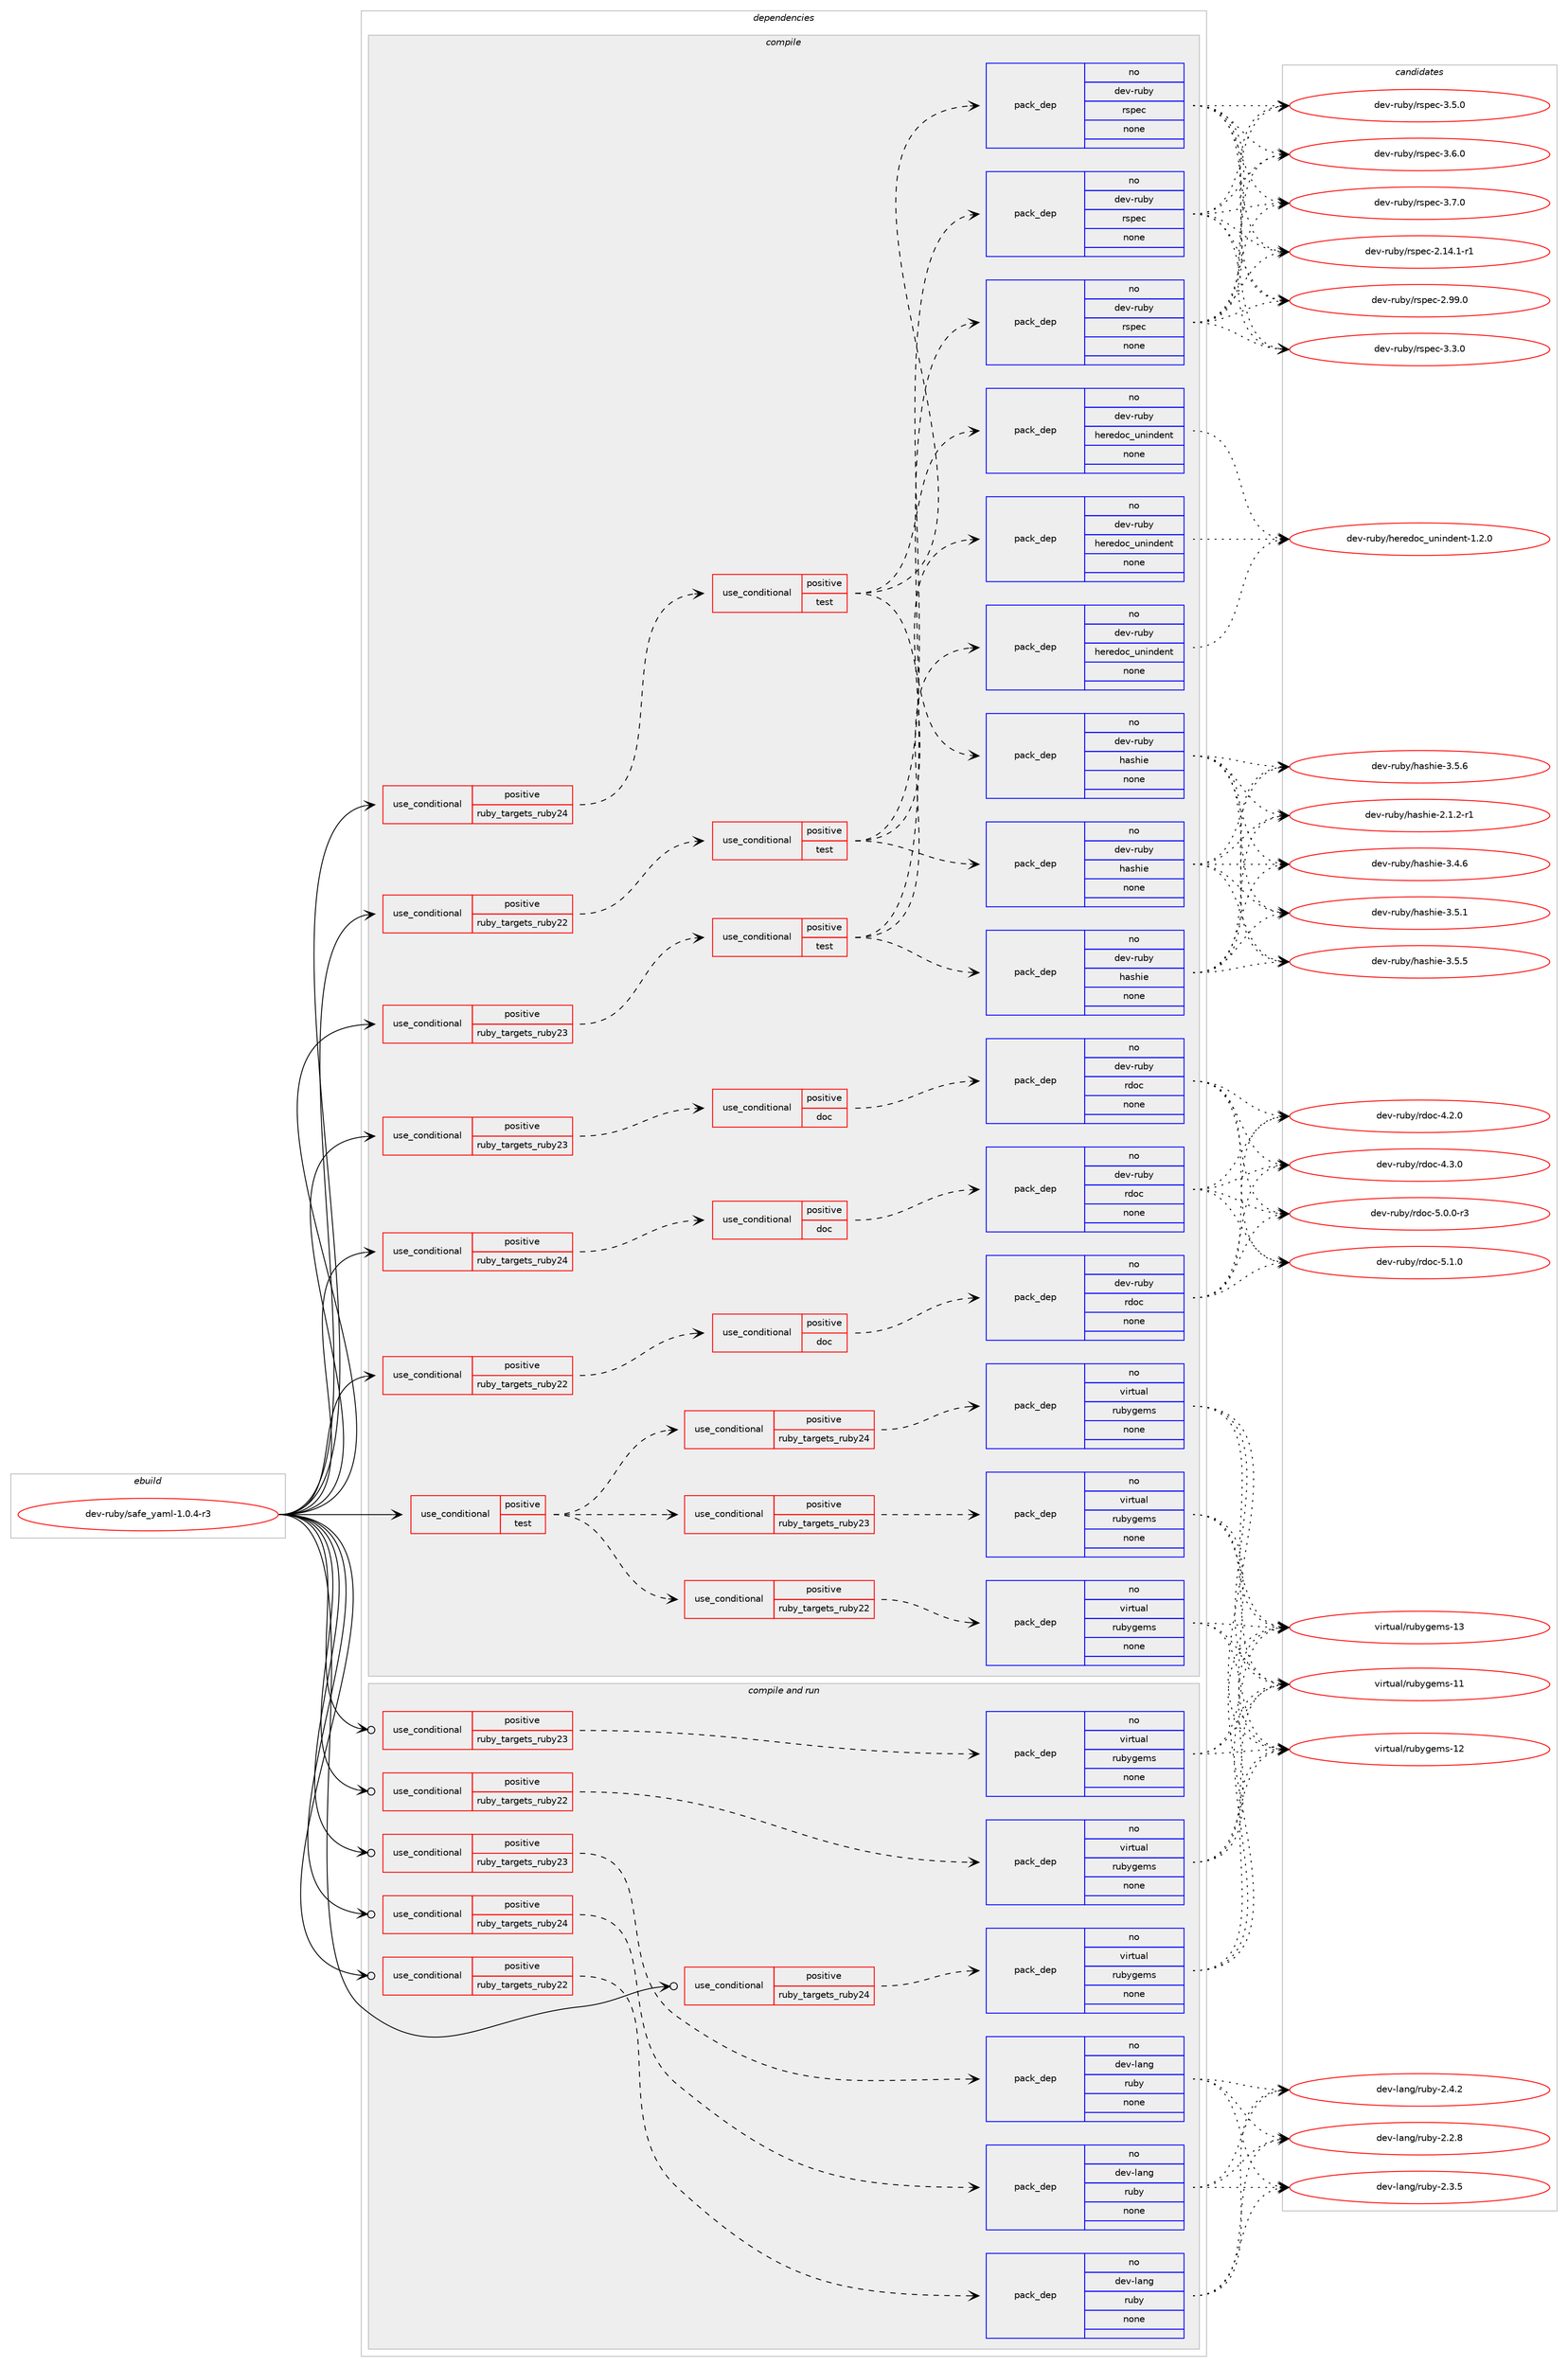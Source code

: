 digraph prolog {

# *************
# Graph options
# *************

newrank=true;
concentrate=true;
compound=true;
graph [rankdir=LR,fontname=Helvetica,fontsize=10,ranksep=1.5];#, ranksep=2.5, nodesep=0.2];
edge  [arrowhead=vee];
node  [fontname=Helvetica,fontsize=10];

# **********
# The ebuild
# **********

subgraph cluster_leftcol {
color=gray;
rank=same;
label=<<i>ebuild</i>>;
id [label="dev-ruby/safe_yaml-1.0.4-r3", color=red, width=4, href="../dev-ruby/safe_yaml-1.0.4-r3.svg"];
}

# ****************
# The dependencies
# ****************

subgraph cluster_midcol {
color=gray;
label=<<i>dependencies</i>>;
subgraph cluster_compile {
fillcolor="#eeeeee";
style=filled;
label=<<i>compile</i>>;
subgraph cond72413 {
dependency269545 [label=<<TABLE BORDER="0" CELLBORDER="1" CELLSPACING="0" CELLPADDING="4"><TR><TD ROWSPAN="3" CELLPADDING="10">use_conditional</TD></TR><TR><TD>positive</TD></TR><TR><TD>ruby_targets_ruby22</TD></TR></TABLE>>, shape=none, color=red];
subgraph cond72414 {
dependency269546 [label=<<TABLE BORDER="0" CELLBORDER="1" CELLSPACING="0" CELLPADDING="4"><TR><TD ROWSPAN="3" CELLPADDING="10">use_conditional</TD></TR><TR><TD>positive</TD></TR><TR><TD>doc</TD></TR></TABLE>>, shape=none, color=red];
subgraph pack193018 {
dependency269547 [label=<<TABLE BORDER="0" CELLBORDER="1" CELLSPACING="0" CELLPADDING="4" WIDTH="220"><TR><TD ROWSPAN="6" CELLPADDING="30">pack_dep</TD></TR><TR><TD WIDTH="110">no</TD></TR><TR><TD>dev-ruby</TD></TR><TR><TD>rdoc</TD></TR><TR><TD>none</TD></TR><TR><TD></TD></TR></TABLE>>, shape=none, color=blue];
}
dependency269546:e -> dependency269547:w [weight=20,style="dashed",arrowhead="vee"];
}
dependency269545:e -> dependency269546:w [weight=20,style="dashed",arrowhead="vee"];
}
id:e -> dependency269545:w [weight=20,style="solid",arrowhead="vee"];
subgraph cond72415 {
dependency269548 [label=<<TABLE BORDER="0" CELLBORDER="1" CELLSPACING="0" CELLPADDING="4"><TR><TD ROWSPAN="3" CELLPADDING="10">use_conditional</TD></TR><TR><TD>positive</TD></TR><TR><TD>ruby_targets_ruby22</TD></TR></TABLE>>, shape=none, color=red];
subgraph cond72416 {
dependency269549 [label=<<TABLE BORDER="0" CELLBORDER="1" CELLSPACING="0" CELLPADDING="4"><TR><TD ROWSPAN="3" CELLPADDING="10">use_conditional</TD></TR><TR><TD>positive</TD></TR><TR><TD>test</TD></TR></TABLE>>, shape=none, color=red];
subgraph pack193019 {
dependency269550 [label=<<TABLE BORDER="0" CELLBORDER="1" CELLSPACING="0" CELLPADDING="4" WIDTH="220"><TR><TD ROWSPAN="6" CELLPADDING="30">pack_dep</TD></TR><TR><TD WIDTH="110">no</TD></TR><TR><TD>dev-ruby</TD></TR><TR><TD>hashie</TD></TR><TR><TD>none</TD></TR><TR><TD></TD></TR></TABLE>>, shape=none, color=blue];
}
dependency269549:e -> dependency269550:w [weight=20,style="dashed",arrowhead="vee"];
subgraph pack193020 {
dependency269551 [label=<<TABLE BORDER="0" CELLBORDER="1" CELLSPACING="0" CELLPADDING="4" WIDTH="220"><TR><TD ROWSPAN="6" CELLPADDING="30">pack_dep</TD></TR><TR><TD WIDTH="110">no</TD></TR><TR><TD>dev-ruby</TD></TR><TR><TD>heredoc_unindent</TD></TR><TR><TD>none</TD></TR><TR><TD></TD></TR></TABLE>>, shape=none, color=blue];
}
dependency269549:e -> dependency269551:w [weight=20,style="dashed",arrowhead="vee"];
subgraph pack193021 {
dependency269552 [label=<<TABLE BORDER="0" CELLBORDER="1" CELLSPACING="0" CELLPADDING="4" WIDTH="220"><TR><TD ROWSPAN="6" CELLPADDING="30">pack_dep</TD></TR><TR><TD WIDTH="110">no</TD></TR><TR><TD>dev-ruby</TD></TR><TR><TD>rspec</TD></TR><TR><TD>none</TD></TR><TR><TD></TD></TR></TABLE>>, shape=none, color=blue];
}
dependency269549:e -> dependency269552:w [weight=20,style="dashed",arrowhead="vee"];
}
dependency269548:e -> dependency269549:w [weight=20,style="dashed",arrowhead="vee"];
}
id:e -> dependency269548:w [weight=20,style="solid",arrowhead="vee"];
subgraph cond72417 {
dependency269553 [label=<<TABLE BORDER="0" CELLBORDER="1" CELLSPACING="0" CELLPADDING="4"><TR><TD ROWSPAN="3" CELLPADDING="10">use_conditional</TD></TR><TR><TD>positive</TD></TR><TR><TD>ruby_targets_ruby23</TD></TR></TABLE>>, shape=none, color=red];
subgraph cond72418 {
dependency269554 [label=<<TABLE BORDER="0" CELLBORDER="1" CELLSPACING="0" CELLPADDING="4"><TR><TD ROWSPAN="3" CELLPADDING="10">use_conditional</TD></TR><TR><TD>positive</TD></TR><TR><TD>doc</TD></TR></TABLE>>, shape=none, color=red];
subgraph pack193022 {
dependency269555 [label=<<TABLE BORDER="0" CELLBORDER="1" CELLSPACING="0" CELLPADDING="4" WIDTH="220"><TR><TD ROWSPAN="6" CELLPADDING="30">pack_dep</TD></TR><TR><TD WIDTH="110">no</TD></TR><TR><TD>dev-ruby</TD></TR><TR><TD>rdoc</TD></TR><TR><TD>none</TD></TR><TR><TD></TD></TR></TABLE>>, shape=none, color=blue];
}
dependency269554:e -> dependency269555:w [weight=20,style="dashed",arrowhead="vee"];
}
dependency269553:e -> dependency269554:w [weight=20,style="dashed",arrowhead="vee"];
}
id:e -> dependency269553:w [weight=20,style="solid",arrowhead="vee"];
subgraph cond72419 {
dependency269556 [label=<<TABLE BORDER="0" CELLBORDER="1" CELLSPACING="0" CELLPADDING="4"><TR><TD ROWSPAN="3" CELLPADDING="10">use_conditional</TD></TR><TR><TD>positive</TD></TR><TR><TD>ruby_targets_ruby23</TD></TR></TABLE>>, shape=none, color=red];
subgraph cond72420 {
dependency269557 [label=<<TABLE BORDER="0" CELLBORDER="1" CELLSPACING="0" CELLPADDING="4"><TR><TD ROWSPAN="3" CELLPADDING="10">use_conditional</TD></TR><TR><TD>positive</TD></TR><TR><TD>test</TD></TR></TABLE>>, shape=none, color=red];
subgraph pack193023 {
dependency269558 [label=<<TABLE BORDER="0" CELLBORDER="1" CELLSPACING="0" CELLPADDING="4" WIDTH="220"><TR><TD ROWSPAN="6" CELLPADDING="30">pack_dep</TD></TR><TR><TD WIDTH="110">no</TD></TR><TR><TD>dev-ruby</TD></TR><TR><TD>hashie</TD></TR><TR><TD>none</TD></TR><TR><TD></TD></TR></TABLE>>, shape=none, color=blue];
}
dependency269557:e -> dependency269558:w [weight=20,style="dashed",arrowhead="vee"];
subgraph pack193024 {
dependency269559 [label=<<TABLE BORDER="0" CELLBORDER="1" CELLSPACING="0" CELLPADDING="4" WIDTH="220"><TR><TD ROWSPAN="6" CELLPADDING="30">pack_dep</TD></TR><TR><TD WIDTH="110">no</TD></TR><TR><TD>dev-ruby</TD></TR><TR><TD>heredoc_unindent</TD></TR><TR><TD>none</TD></TR><TR><TD></TD></TR></TABLE>>, shape=none, color=blue];
}
dependency269557:e -> dependency269559:w [weight=20,style="dashed",arrowhead="vee"];
subgraph pack193025 {
dependency269560 [label=<<TABLE BORDER="0" CELLBORDER="1" CELLSPACING="0" CELLPADDING="4" WIDTH="220"><TR><TD ROWSPAN="6" CELLPADDING="30">pack_dep</TD></TR><TR><TD WIDTH="110">no</TD></TR><TR><TD>dev-ruby</TD></TR><TR><TD>rspec</TD></TR><TR><TD>none</TD></TR><TR><TD></TD></TR></TABLE>>, shape=none, color=blue];
}
dependency269557:e -> dependency269560:w [weight=20,style="dashed",arrowhead="vee"];
}
dependency269556:e -> dependency269557:w [weight=20,style="dashed",arrowhead="vee"];
}
id:e -> dependency269556:w [weight=20,style="solid",arrowhead="vee"];
subgraph cond72421 {
dependency269561 [label=<<TABLE BORDER="0" CELLBORDER="1" CELLSPACING="0" CELLPADDING="4"><TR><TD ROWSPAN="3" CELLPADDING="10">use_conditional</TD></TR><TR><TD>positive</TD></TR><TR><TD>ruby_targets_ruby24</TD></TR></TABLE>>, shape=none, color=red];
subgraph cond72422 {
dependency269562 [label=<<TABLE BORDER="0" CELLBORDER="1" CELLSPACING="0" CELLPADDING="4"><TR><TD ROWSPAN="3" CELLPADDING="10">use_conditional</TD></TR><TR><TD>positive</TD></TR><TR><TD>doc</TD></TR></TABLE>>, shape=none, color=red];
subgraph pack193026 {
dependency269563 [label=<<TABLE BORDER="0" CELLBORDER="1" CELLSPACING="0" CELLPADDING="4" WIDTH="220"><TR><TD ROWSPAN="6" CELLPADDING="30">pack_dep</TD></TR><TR><TD WIDTH="110">no</TD></TR><TR><TD>dev-ruby</TD></TR><TR><TD>rdoc</TD></TR><TR><TD>none</TD></TR><TR><TD></TD></TR></TABLE>>, shape=none, color=blue];
}
dependency269562:e -> dependency269563:w [weight=20,style="dashed",arrowhead="vee"];
}
dependency269561:e -> dependency269562:w [weight=20,style="dashed",arrowhead="vee"];
}
id:e -> dependency269561:w [weight=20,style="solid",arrowhead="vee"];
subgraph cond72423 {
dependency269564 [label=<<TABLE BORDER="0" CELLBORDER="1" CELLSPACING="0" CELLPADDING="4"><TR><TD ROWSPAN="3" CELLPADDING="10">use_conditional</TD></TR><TR><TD>positive</TD></TR><TR><TD>ruby_targets_ruby24</TD></TR></TABLE>>, shape=none, color=red];
subgraph cond72424 {
dependency269565 [label=<<TABLE BORDER="0" CELLBORDER="1" CELLSPACING="0" CELLPADDING="4"><TR><TD ROWSPAN="3" CELLPADDING="10">use_conditional</TD></TR><TR><TD>positive</TD></TR><TR><TD>test</TD></TR></TABLE>>, shape=none, color=red];
subgraph pack193027 {
dependency269566 [label=<<TABLE BORDER="0" CELLBORDER="1" CELLSPACING="0" CELLPADDING="4" WIDTH="220"><TR><TD ROWSPAN="6" CELLPADDING="30">pack_dep</TD></TR><TR><TD WIDTH="110">no</TD></TR><TR><TD>dev-ruby</TD></TR><TR><TD>hashie</TD></TR><TR><TD>none</TD></TR><TR><TD></TD></TR></TABLE>>, shape=none, color=blue];
}
dependency269565:e -> dependency269566:w [weight=20,style="dashed",arrowhead="vee"];
subgraph pack193028 {
dependency269567 [label=<<TABLE BORDER="0" CELLBORDER="1" CELLSPACING="0" CELLPADDING="4" WIDTH="220"><TR><TD ROWSPAN="6" CELLPADDING="30">pack_dep</TD></TR><TR><TD WIDTH="110">no</TD></TR><TR><TD>dev-ruby</TD></TR><TR><TD>heredoc_unindent</TD></TR><TR><TD>none</TD></TR><TR><TD></TD></TR></TABLE>>, shape=none, color=blue];
}
dependency269565:e -> dependency269567:w [weight=20,style="dashed",arrowhead="vee"];
subgraph pack193029 {
dependency269568 [label=<<TABLE BORDER="0" CELLBORDER="1" CELLSPACING="0" CELLPADDING="4" WIDTH="220"><TR><TD ROWSPAN="6" CELLPADDING="30">pack_dep</TD></TR><TR><TD WIDTH="110">no</TD></TR><TR><TD>dev-ruby</TD></TR><TR><TD>rspec</TD></TR><TR><TD>none</TD></TR><TR><TD></TD></TR></TABLE>>, shape=none, color=blue];
}
dependency269565:e -> dependency269568:w [weight=20,style="dashed",arrowhead="vee"];
}
dependency269564:e -> dependency269565:w [weight=20,style="dashed",arrowhead="vee"];
}
id:e -> dependency269564:w [weight=20,style="solid",arrowhead="vee"];
subgraph cond72425 {
dependency269569 [label=<<TABLE BORDER="0" CELLBORDER="1" CELLSPACING="0" CELLPADDING="4"><TR><TD ROWSPAN="3" CELLPADDING="10">use_conditional</TD></TR><TR><TD>positive</TD></TR><TR><TD>test</TD></TR></TABLE>>, shape=none, color=red];
subgraph cond72426 {
dependency269570 [label=<<TABLE BORDER="0" CELLBORDER="1" CELLSPACING="0" CELLPADDING="4"><TR><TD ROWSPAN="3" CELLPADDING="10">use_conditional</TD></TR><TR><TD>positive</TD></TR><TR><TD>ruby_targets_ruby22</TD></TR></TABLE>>, shape=none, color=red];
subgraph pack193030 {
dependency269571 [label=<<TABLE BORDER="0" CELLBORDER="1" CELLSPACING="0" CELLPADDING="4" WIDTH="220"><TR><TD ROWSPAN="6" CELLPADDING="30">pack_dep</TD></TR><TR><TD WIDTH="110">no</TD></TR><TR><TD>virtual</TD></TR><TR><TD>rubygems</TD></TR><TR><TD>none</TD></TR><TR><TD></TD></TR></TABLE>>, shape=none, color=blue];
}
dependency269570:e -> dependency269571:w [weight=20,style="dashed",arrowhead="vee"];
}
dependency269569:e -> dependency269570:w [weight=20,style="dashed",arrowhead="vee"];
subgraph cond72427 {
dependency269572 [label=<<TABLE BORDER="0" CELLBORDER="1" CELLSPACING="0" CELLPADDING="4"><TR><TD ROWSPAN="3" CELLPADDING="10">use_conditional</TD></TR><TR><TD>positive</TD></TR><TR><TD>ruby_targets_ruby23</TD></TR></TABLE>>, shape=none, color=red];
subgraph pack193031 {
dependency269573 [label=<<TABLE BORDER="0" CELLBORDER="1" CELLSPACING="0" CELLPADDING="4" WIDTH="220"><TR><TD ROWSPAN="6" CELLPADDING="30">pack_dep</TD></TR><TR><TD WIDTH="110">no</TD></TR><TR><TD>virtual</TD></TR><TR><TD>rubygems</TD></TR><TR><TD>none</TD></TR><TR><TD></TD></TR></TABLE>>, shape=none, color=blue];
}
dependency269572:e -> dependency269573:w [weight=20,style="dashed",arrowhead="vee"];
}
dependency269569:e -> dependency269572:w [weight=20,style="dashed",arrowhead="vee"];
subgraph cond72428 {
dependency269574 [label=<<TABLE BORDER="0" CELLBORDER="1" CELLSPACING="0" CELLPADDING="4"><TR><TD ROWSPAN="3" CELLPADDING="10">use_conditional</TD></TR><TR><TD>positive</TD></TR><TR><TD>ruby_targets_ruby24</TD></TR></TABLE>>, shape=none, color=red];
subgraph pack193032 {
dependency269575 [label=<<TABLE BORDER="0" CELLBORDER="1" CELLSPACING="0" CELLPADDING="4" WIDTH="220"><TR><TD ROWSPAN="6" CELLPADDING="30">pack_dep</TD></TR><TR><TD WIDTH="110">no</TD></TR><TR><TD>virtual</TD></TR><TR><TD>rubygems</TD></TR><TR><TD>none</TD></TR><TR><TD></TD></TR></TABLE>>, shape=none, color=blue];
}
dependency269574:e -> dependency269575:w [weight=20,style="dashed",arrowhead="vee"];
}
dependency269569:e -> dependency269574:w [weight=20,style="dashed",arrowhead="vee"];
}
id:e -> dependency269569:w [weight=20,style="solid",arrowhead="vee"];
}
subgraph cluster_compileandrun {
fillcolor="#eeeeee";
style=filled;
label=<<i>compile and run</i>>;
subgraph cond72429 {
dependency269576 [label=<<TABLE BORDER="0" CELLBORDER="1" CELLSPACING="0" CELLPADDING="4"><TR><TD ROWSPAN="3" CELLPADDING="10">use_conditional</TD></TR><TR><TD>positive</TD></TR><TR><TD>ruby_targets_ruby22</TD></TR></TABLE>>, shape=none, color=red];
subgraph pack193033 {
dependency269577 [label=<<TABLE BORDER="0" CELLBORDER="1" CELLSPACING="0" CELLPADDING="4" WIDTH="220"><TR><TD ROWSPAN="6" CELLPADDING="30">pack_dep</TD></TR><TR><TD WIDTH="110">no</TD></TR><TR><TD>dev-lang</TD></TR><TR><TD>ruby</TD></TR><TR><TD>none</TD></TR><TR><TD></TD></TR></TABLE>>, shape=none, color=blue];
}
dependency269576:e -> dependency269577:w [weight=20,style="dashed",arrowhead="vee"];
}
id:e -> dependency269576:w [weight=20,style="solid",arrowhead="odotvee"];
subgraph cond72430 {
dependency269578 [label=<<TABLE BORDER="0" CELLBORDER="1" CELLSPACING="0" CELLPADDING="4"><TR><TD ROWSPAN="3" CELLPADDING="10">use_conditional</TD></TR><TR><TD>positive</TD></TR><TR><TD>ruby_targets_ruby22</TD></TR></TABLE>>, shape=none, color=red];
subgraph pack193034 {
dependency269579 [label=<<TABLE BORDER="0" CELLBORDER="1" CELLSPACING="0" CELLPADDING="4" WIDTH="220"><TR><TD ROWSPAN="6" CELLPADDING="30">pack_dep</TD></TR><TR><TD WIDTH="110">no</TD></TR><TR><TD>virtual</TD></TR><TR><TD>rubygems</TD></TR><TR><TD>none</TD></TR><TR><TD></TD></TR></TABLE>>, shape=none, color=blue];
}
dependency269578:e -> dependency269579:w [weight=20,style="dashed",arrowhead="vee"];
}
id:e -> dependency269578:w [weight=20,style="solid",arrowhead="odotvee"];
subgraph cond72431 {
dependency269580 [label=<<TABLE BORDER="0" CELLBORDER="1" CELLSPACING="0" CELLPADDING="4"><TR><TD ROWSPAN="3" CELLPADDING="10">use_conditional</TD></TR><TR><TD>positive</TD></TR><TR><TD>ruby_targets_ruby23</TD></TR></TABLE>>, shape=none, color=red];
subgraph pack193035 {
dependency269581 [label=<<TABLE BORDER="0" CELLBORDER="1" CELLSPACING="0" CELLPADDING="4" WIDTH="220"><TR><TD ROWSPAN="6" CELLPADDING="30">pack_dep</TD></TR><TR><TD WIDTH="110">no</TD></TR><TR><TD>dev-lang</TD></TR><TR><TD>ruby</TD></TR><TR><TD>none</TD></TR><TR><TD></TD></TR></TABLE>>, shape=none, color=blue];
}
dependency269580:e -> dependency269581:w [weight=20,style="dashed",arrowhead="vee"];
}
id:e -> dependency269580:w [weight=20,style="solid",arrowhead="odotvee"];
subgraph cond72432 {
dependency269582 [label=<<TABLE BORDER="0" CELLBORDER="1" CELLSPACING="0" CELLPADDING="4"><TR><TD ROWSPAN="3" CELLPADDING="10">use_conditional</TD></TR><TR><TD>positive</TD></TR><TR><TD>ruby_targets_ruby23</TD></TR></TABLE>>, shape=none, color=red];
subgraph pack193036 {
dependency269583 [label=<<TABLE BORDER="0" CELLBORDER="1" CELLSPACING="0" CELLPADDING="4" WIDTH="220"><TR><TD ROWSPAN="6" CELLPADDING="30">pack_dep</TD></TR><TR><TD WIDTH="110">no</TD></TR><TR><TD>virtual</TD></TR><TR><TD>rubygems</TD></TR><TR><TD>none</TD></TR><TR><TD></TD></TR></TABLE>>, shape=none, color=blue];
}
dependency269582:e -> dependency269583:w [weight=20,style="dashed",arrowhead="vee"];
}
id:e -> dependency269582:w [weight=20,style="solid",arrowhead="odotvee"];
subgraph cond72433 {
dependency269584 [label=<<TABLE BORDER="0" CELLBORDER="1" CELLSPACING="0" CELLPADDING="4"><TR><TD ROWSPAN="3" CELLPADDING="10">use_conditional</TD></TR><TR><TD>positive</TD></TR><TR><TD>ruby_targets_ruby24</TD></TR></TABLE>>, shape=none, color=red];
subgraph pack193037 {
dependency269585 [label=<<TABLE BORDER="0" CELLBORDER="1" CELLSPACING="0" CELLPADDING="4" WIDTH="220"><TR><TD ROWSPAN="6" CELLPADDING="30">pack_dep</TD></TR><TR><TD WIDTH="110">no</TD></TR><TR><TD>dev-lang</TD></TR><TR><TD>ruby</TD></TR><TR><TD>none</TD></TR><TR><TD></TD></TR></TABLE>>, shape=none, color=blue];
}
dependency269584:e -> dependency269585:w [weight=20,style="dashed",arrowhead="vee"];
}
id:e -> dependency269584:w [weight=20,style="solid",arrowhead="odotvee"];
subgraph cond72434 {
dependency269586 [label=<<TABLE BORDER="0" CELLBORDER="1" CELLSPACING="0" CELLPADDING="4"><TR><TD ROWSPAN="3" CELLPADDING="10">use_conditional</TD></TR><TR><TD>positive</TD></TR><TR><TD>ruby_targets_ruby24</TD></TR></TABLE>>, shape=none, color=red];
subgraph pack193038 {
dependency269587 [label=<<TABLE BORDER="0" CELLBORDER="1" CELLSPACING="0" CELLPADDING="4" WIDTH="220"><TR><TD ROWSPAN="6" CELLPADDING="30">pack_dep</TD></TR><TR><TD WIDTH="110">no</TD></TR><TR><TD>virtual</TD></TR><TR><TD>rubygems</TD></TR><TR><TD>none</TD></TR><TR><TD></TD></TR></TABLE>>, shape=none, color=blue];
}
dependency269586:e -> dependency269587:w [weight=20,style="dashed",arrowhead="vee"];
}
id:e -> dependency269586:w [weight=20,style="solid",arrowhead="odotvee"];
}
subgraph cluster_run {
fillcolor="#eeeeee";
style=filled;
label=<<i>run</i>>;
}
}

# **************
# The candidates
# **************

subgraph cluster_choices {
rank=same;
color=gray;
label=<<i>candidates</i>>;

subgraph choice193018 {
color=black;
nodesep=1;
choice10010111845114117981214711410011199455246504648 [label="dev-ruby/rdoc-4.2.0", color=red, width=4,href="../dev-ruby/rdoc-4.2.0.svg"];
choice10010111845114117981214711410011199455246514648 [label="dev-ruby/rdoc-4.3.0", color=red, width=4,href="../dev-ruby/rdoc-4.3.0.svg"];
choice100101118451141179812147114100111994553464846484511451 [label="dev-ruby/rdoc-5.0.0-r3", color=red, width=4,href="../dev-ruby/rdoc-5.0.0-r3.svg"];
choice10010111845114117981214711410011199455346494648 [label="dev-ruby/rdoc-5.1.0", color=red, width=4,href="../dev-ruby/rdoc-5.1.0.svg"];
dependency269547:e -> choice10010111845114117981214711410011199455246504648:w [style=dotted,weight="100"];
dependency269547:e -> choice10010111845114117981214711410011199455246514648:w [style=dotted,weight="100"];
dependency269547:e -> choice100101118451141179812147114100111994553464846484511451:w [style=dotted,weight="100"];
dependency269547:e -> choice10010111845114117981214711410011199455346494648:w [style=dotted,weight="100"];
}
subgraph choice193019 {
color=black;
nodesep=1;
choice100101118451141179812147104971151041051014550464946504511449 [label="dev-ruby/hashie-2.1.2-r1", color=red, width=4,href="../dev-ruby/hashie-2.1.2-r1.svg"];
choice10010111845114117981214710497115104105101455146524654 [label="dev-ruby/hashie-3.4.6", color=red, width=4,href="../dev-ruby/hashie-3.4.6.svg"];
choice10010111845114117981214710497115104105101455146534649 [label="dev-ruby/hashie-3.5.1", color=red, width=4,href="../dev-ruby/hashie-3.5.1.svg"];
choice10010111845114117981214710497115104105101455146534653 [label="dev-ruby/hashie-3.5.5", color=red, width=4,href="../dev-ruby/hashie-3.5.5.svg"];
choice10010111845114117981214710497115104105101455146534654 [label="dev-ruby/hashie-3.5.6", color=red, width=4,href="../dev-ruby/hashie-3.5.6.svg"];
dependency269550:e -> choice100101118451141179812147104971151041051014550464946504511449:w [style=dotted,weight="100"];
dependency269550:e -> choice10010111845114117981214710497115104105101455146524654:w [style=dotted,weight="100"];
dependency269550:e -> choice10010111845114117981214710497115104105101455146534649:w [style=dotted,weight="100"];
dependency269550:e -> choice10010111845114117981214710497115104105101455146534653:w [style=dotted,weight="100"];
dependency269550:e -> choice10010111845114117981214710497115104105101455146534654:w [style=dotted,weight="100"];
}
subgraph choice193020 {
color=black;
nodesep=1;
choice1001011184511411798121471041011141011001119995117110105110100101110116454946504648 [label="dev-ruby/heredoc_unindent-1.2.0", color=red, width=4,href="../dev-ruby/heredoc_unindent-1.2.0.svg"];
dependency269551:e -> choice1001011184511411798121471041011141011001119995117110105110100101110116454946504648:w [style=dotted,weight="100"];
}
subgraph choice193021 {
color=black;
nodesep=1;
choice10010111845114117981214711411511210199455046495246494511449 [label="dev-ruby/rspec-2.14.1-r1", color=red, width=4,href="../dev-ruby/rspec-2.14.1-r1.svg"];
choice1001011184511411798121471141151121019945504657574648 [label="dev-ruby/rspec-2.99.0", color=red, width=4,href="../dev-ruby/rspec-2.99.0.svg"];
choice10010111845114117981214711411511210199455146514648 [label="dev-ruby/rspec-3.3.0", color=red, width=4,href="../dev-ruby/rspec-3.3.0.svg"];
choice10010111845114117981214711411511210199455146534648 [label="dev-ruby/rspec-3.5.0", color=red, width=4,href="../dev-ruby/rspec-3.5.0.svg"];
choice10010111845114117981214711411511210199455146544648 [label="dev-ruby/rspec-3.6.0", color=red, width=4,href="../dev-ruby/rspec-3.6.0.svg"];
choice10010111845114117981214711411511210199455146554648 [label="dev-ruby/rspec-3.7.0", color=red, width=4,href="../dev-ruby/rspec-3.7.0.svg"];
dependency269552:e -> choice10010111845114117981214711411511210199455046495246494511449:w [style=dotted,weight="100"];
dependency269552:e -> choice1001011184511411798121471141151121019945504657574648:w [style=dotted,weight="100"];
dependency269552:e -> choice10010111845114117981214711411511210199455146514648:w [style=dotted,weight="100"];
dependency269552:e -> choice10010111845114117981214711411511210199455146534648:w [style=dotted,weight="100"];
dependency269552:e -> choice10010111845114117981214711411511210199455146544648:w [style=dotted,weight="100"];
dependency269552:e -> choice10010111845114117981214711411511210199455146554648:w [style=dotted,weight="100"];
}
subgraph choice193022 {
color=black;
nodesep=1;
choice10010111845114117981214711410011199455246504648 [label="dev-ruby/rdoc-4.2.0", color=red, width=4,href="../dev-ruby/rdoc-4.2.0.svg"];
choice10010111845114117981214711410011199455246514648 [label="dev-ruby/rdoc-4.3.0", color=red, width=4,href="../dev-ruby/rdoc-4.3.0.svg"];
choice100101118451141179812147114100111994553464846484511451 [label="dev-ruby/rdoc-5.0.0-r3", color=red, width=4,href="../dev-ruby/rdoc-5.0.0-r3.svg"];
choice10010111845114117981214711410011199455346494648 [label="dev-ruby/rdoc-5.1.0", color=red, width=4,href="../dev-ruby/rdoc-5.1.0.svg"];
dependency269555:e -> choice10010111845114117981214711410011199455246504648:w [style=dotted,weight="100"];
dependency269555:e -> choice10010111845114117981214711410011199455246514648:w [style=dotted,weight="100"];
dependency269555:e -> choice100101118451141179812147114100111994553464846484511451:w [style=dotted,weight="100"];
dependency269555:e -> choice10010111845114117981214711410011199455346494648:w [style=dotted,weight="100"];
}
subgraph choice193023 {
color=black;
nodesep=1;
choice100101118451141179812147104971151041051014550464946504511449 [label="dev-ruby/hashie-2.1.2-r1", color=red, width=4,href="../dev-ruby/hashie-2.1.2-r1.svg"];
choice10010111845114117981214710497115104105101455146524654 [label="dev-ruby/hashie-3.4.6", color=red, width=4,href="../dev-ruby/hashie-3.4.6.svg"];
choice10010111845114117981214710497115104105101455146534649 [label="dev-ruby/hashie-3.5.1", color=red, width=4,href="../dev-ruby/hashie-3.5.1.svg"];
choice10010111845114117981214710497115104105101455146534653 [label="dev-ruby/hashie-3.5.5", color=red, width=4,href="../dev-ruby/hashie-3.5.5.svg"];
choice10010111845114117981214710497115104105101455146534654 [label="dev-ruby/hashie-3.5.6", color=red, width=4,href="../dev-ruby/hashie-3.5.6.svg"];
dependency269558:e -> choice100101118451141179812147104971151041051014550464946504511449:w [style=dotted,weight="100"];
dependency269558:e -> choice10010111845114117981214710497115104105101455146524654:w [style=dotted,weight="100"];
dependency269558:e -> choice10010111845114117981214710497115104105101455146534649:w [style=dotted,weight="100"];
dependency269558:e -> choice10010111845114117981214710497115104105101455146534653:w [style=dotted,weight="100"];
dependency269558:e -> choice10010111845114117981214710497115104105101455146534654:w [style=dotted,weight="100"];
}
subgraph choice193024 {
color=black;
nodesep=1;
choice1001011184511411798121471041011141011001119995117110105110100101110116454946504648 [label="dev-ruby/heredoc_unindent-1.2.0", color=red, width=4,href="../dev-ruby/heredoc_unindent-1.2.0.svg"];
dependency269559:e -> choice1001011184511411798121471041011141011001119995117110105110100101110116454946504648:w [style=dotted,weight="100"];
}
subgraph choice193025 {
color=black;
nodesep=1;
choice10010111845114117981214711411511210199455046495246494511449 [label="dev-ruby/rspec-2.14.1-r1", color=red, width=4,href="../dev-ruby/rspec-2.14.1-r1.svg"];
choice1001011184511411798121471141151121019945504657574648 [label="dev-ruby/rspec-2.99.0", color=red, width=4,href="../dev-ruby/rspec-2.99.0.svg"];
choice10010111845114117981214711411511210199455146514648 [label="dev-ruby/rspec-3.3.0", color=red, width=4,href="../dev-ruby/rspec-3.3.0.svg"];
choice10010111845114117981214711411511210199455146534648 [label="dev-ruby/rspec-3.5.0", color=red, width=4,href="../dev-ruby/rspec-3.5.0.svg"];
choice10010111845114117981214711411511210199455146544648 [label="dev-ruby/rspec-3.6.0", color=red, width=4,href="../dev-ruby/rspec-3.6.0.svg"];
choice10010111845114117981214711411511210199455146554648 [label="dev-ruby/rspec-3.7.0", color=red, width=4,href="../dev-ruby/rspec-3.7.0.svg"];
dependency269560:e -> choice10010111845114117981214711411511210199455046495246494511449:w [style=dotted,weight="100"];
dependency269560:e -> choice1001011184511411798121471141151121019945504657574648:w [style=dotted,weight="100"];
dependency269560:e -> choice10010111845114117981214711411511210199455146514648:w [style=dotted,weight="100"];
dependency269560:e -> choice10010111845114117981214711411511210199455146534648:w [style=dotted,weight="100"];
dependency269560:e -> choice10010111845114117981214711411511210199455146544648:w [style=dotted,weight="100"];
dependency269560:e -> choice10010111845114117981214711411511210199455146554648:w [style=dotted,weight="100"];
}
subgraph choice193026 {
color=black;
nodesep=1;
choice10010111845114117981214711410011199455246504648 [label="dev-ruby/rdoc-4.2.0", color=red, width=4,href="../dev-ruby/rdoc-4.2.0.svg"];
choice10010111845114117981214711410011199455246514648 [label="dev-ruby/rdoc-4.3.0", color=red, width=4,href="../dev-ruby/rdoc-4.3.0.svg"];
choice100101118451141179812147114100111994553464846484511451 [label="dev-ruby/rdoc-5.0.0-r3", color=red, width=4,href="../dev-ruby/rdoc-5.0.0-r3.svg"];
choice10010111845114117981214711410011199455346494648 [label="dev-ruby/rdoc-5.1.0", color=red, width=4,href="../dev-ruby/rdoc-5.1.0.svg"];
dependency269563:e -> choice10010111845114117981214711410011199455246504648:w [style=dotted,weight="100"];
dependency269563:e -> choice10010111845114117981214711410011199455246514648:w [style=dotted,weight="100"];
dependency269563:e -> choice100101118451141179812147114100111994553464846484511451:w [style=dotted,weight="100"];
dependency269563:e -> choice10010111845114117981214711410011199455346494648:w [style=dotted,weight="100"];
}
subgraph choice193027 {
color=black;
nodesep=1;
choice100101118451141179812147104971151041051014550464946504511449 [label="dev-ruby/hashie-2.1.2-r1", color=red, width=4,href="../dev-ruby/hashie-2.1.2-r1.svg"];
choice10010111845114117981214710497115104105101455146524654 [label="dev-ruby/hashie-3.4.6", color=red, width=4,href="../dev-ruby/hashie-3.4.6.svg"];
choice10010111845114117981214710497115104105101455146534649 [label="dev-ruby/hashie-3.5.1", color=red, width=4,href="../dev-ruby/hashie-3.5.1.svg"];
choice10010111845114117981214710497115104105101455146534653 [label="dev-ruby/hashie-3.5.5", color=red, width=4,href="../dev-ruby/hashie-3.5.5.svg"];
choice10010111845114117981214710497115104105101455146534654 [label="dev-ruby/hashie-3.5.6", color=red, width=4,href="../dev-ruby/hashie-3.5.6.svg"];
dependency269566:e -> choice100101118451141179812147104971151041051014550464946504511449:w [style=dotted,weight="100"];
dependency269566:e -> choice10010111845114117981214710497115104105101455146524654:w [style=dotted,weight="100"];
dependency269566:e -> choice10010111845114117981214710497115104105101455146534649:w [style=dotted,weight="100"];
dependency269566:e -> choice10010111845114117981214710497115104105101455146534653:w [style=dotted,weight="100"];
dependency269566:e -> choice10010111845114117981214710497115104105101455146534654:w [style=dotted,weight="100"];
}
subgraph choice193028 {
color=black;
nodesep=1;
choice1001011184511411798121471041011141011001119995117110105110100101110116454946504648 [label="dev-ruby/heredoc_unindent-1.2.0", color=red, width=4,href="../dev-ruby/heredoc_unindent-1.2.0.svg"];
dependency269567:e -> choice1001011184511411798121471041011141011001119995117110105110100101110116454946504648:w [style=dotted,weight="100"];
}
subgraph choice193029 {
color=black;
nodesep=1;
choice10010111845114117981214711411511210199455046495246494511449 [label="dev-ruby/rspec-2.14.1-r1", color=red, width=4,href="../dev-ruby/rspec-2.14.1-r1.svg"];
choice1001011184511411798121471141151121019945504657574648 [label="dev-ruby/rspec-2.99.0", color=red, width=4,href="../dev-ruby/rspec-2.99.0.svg"];
choice10010111845114117981214711411511210199455146514648 [label="dev-ruby/rspec-3.3.0", color=red, width=4,href="../dev-ruby/rspec-3.3.0.svg"];
choice10010111845114117981214711411511210199455146534648 [label="dev-ruby/rspec-3.5.0", color=red, width=4,href="../dev-ruby/rspec-3.5.0.svg"];
choice10010111845114117981214711411511210199455146544648 [label="dev-ruby/rspec-3.6.0", color=red, width=4,href="../dev-ruby/rspec-3.6.0.svg"];
choice10010111845114117981214711411511210199455146554648 [label="dev-ruby/rspec-3.7.0", color=red, width=4,href="../dev-ruby/rspec-3.7.0.svg"];
dependency269568:e -> choice10010111845114117981214711411511210199455046495246494511449:w [style=dotted,weight="100"];
dependency269568:e -> choice1001011184511411798121471141151121019945504657574648:w [style=dotted,weight="100"];
dependency269568:e -> choice10010111845114117981214711411511210199455146514648:w [style=dotted,weight="100"];
dependency269568:e -> choice10010111845114117981214711411511210199455146534648:w [style=dotted,weight="100"];
dependency269568:e -> choice10010111845114117981214711411511210199455146544648:w [style=dotted,weight="100"];
dependency269568:e -> choice10010111845114117981214711411511210199455146554648:w [style=dotted,weight="100"];
}
subgraph choice193030 {
color=black;
nodesep=1;
choice118105114116117971084711411798121103101109115454949 [label="virtual/rubygems-11", color=red, width=4,href="../virtual/rubygems-11.svg"];
choice118105114116117971084711411798121103101109115454950 [label="virtual/rubygems-12", color=red, width=4,href="../virtual/rubygems-12.svg"];
choice118105114116117971084711411798121103101109115454951 [label="virtual/rubygems-13", color=red, width=4,href="../virtual/rubygems-13.svg"];
dependency269571:e -> choice118105114116117971084711411798121103101109115454949:w [style=dotted,weight="100"];
dependency269571:e -> choice118105114116117971084711411798121103101109115454950:w [style=dotted,weight="100"];
dependency269571:e -> choice118105114116117971084711411798121103101109115454951:w [style=dotted,weight="100"];
}
subgraph choice193031 {
color=black;
nodesep=1;
choice118105114116117971084711411798121103101109115454949 [label="virtual/rubygems-11", color=red, width=4,href="../virtual/rubygems-11.svg"];
choice118105114116117971084711411798121103101109115454950 [label="virtual/rubygems-12", color=red, width=4,href="../virtual/rubygems-12.svg"];
choice118105114116117971084711411798121103101109115454951 [label="virtual/rubygems-13", color=red, width=4,href="../virtual/rubygems-13.svg"];
dependency269573:e -> choice118105114116117971084711411798121103101109115454949:w [style=dotted,weight="100"];
dependency269573:e -> choice118105114116117971084711411798121103101109115454950:w [style=dotted,weight="100"];
dependency269573:e -> choice118105114116117971084711411798121103101109115454951:w [style=dotted,weight="100"];
}
subgraph choice193032 {
color=black;
nodesep=1;
choice118105114116117971084711411798121103101109115454949 [label="virtual/rubygems-11", color=red, width=4,href="../virtual/rubygems-11.svg"];
choice118105114116117971084711411798121103101109115454950 [label="virtual/rubygems-12", color=red, width=4,href="../virtual/rubygems-12.svg"];
choice118105114116117971084711411798121103101109115454951 [label="virtual/rubygems-13", color=red, width=4,href="../virtual/rubygems-13.svg"];
dependency269575:e -> choice118105114116117971084711411798121103101109115454949:w [style=dotted,weight="100"];
dependency269575:e -> choice118105114116117971084711411798121103101109115454950:w [style=dotted,weight="100"];
dependency269575:e -> choice118105114116117971084711411798121103101109115454951:w [style=dotted,weight="100"];
}
subgraph choice193033 {
color=black;
nodesep=1;
choice10010111845108971101034711411798121455046504656 [label="dev-lang/ruby-2.2.8", color=red, width=4,href="../dev-lang/ruby-2.2.8.svg"];
choice10010111845108971101034711411798121455046514653 [label="dev-lang/ruby-2.3.5", color=red, width=4,href="../dev-lang/ruby-2.3.5.svg"];
choice10010111845108971101034711411798121455046524650 [label="dev-lang/ruby-2.4.2", color=red, width=4,href="../dev-lang/ruby-2.4.2.svg"];
dependency269577:e -> choice10010111845108971101034711411798121455046504656:w [style=dotted,weight="100"];
dependency269577:e -> choice10010111845108971101034711411798121455046514653:w [style=dotted,weight="100"];
dependency269577:e -> choice10010111845108971101034711411798121455046524650:w [style=dotted,weight="100"];
}
subgraph choice193034 {
color=black;
nodesep=1;
choice118105114116117971084711411798121103101109115454949 [label="virtual/rubygems-11", color=red, width=4,href="../virtual/rubygems-11.svg"];
choice118105114116117971084711411798121103101109115454950 [label="virtual/rubygems-12", color=red, width=4,href="../virtual/rubygems-12.svg"];
choice118105114116117971084711411798121103101109115454951 [label="virtual/rubygems-13", color=red, width=4,href="../virtual/rubygems-13.svg"];
dependency269579:e -> choice118105114116117971084711411798121103101109115454949:w [style=dotted,weight="100"];
dependency269579:e -> choice118105114116117971084711411798121103101109115454950:w [style=dotted,weight="100"];
dependency269579:e -> choice118105114116117971084711411798121103101109115454951:w [style=dotted,weight="100"];
}
subgraph choice193035 {
color=black;
nodesep=1;
choice10010111845108971101034711411798121455046504656 [label="dev-lang/ruby-2.2.8", color=red, width=4,href="../dev-lang/ruby-2.2.8.svg"];
choice10010111845108971101034711411798121455046514653 [label="dev-lang/ruby-2.3.5", color=red, width=4,href="../dev-lang/ruby-2.3.5.svg"];
choice10010111845108971101034711411798121455046524650 [label="dev-lang/ruby-2.4.2", color=red, width=4,href="../dev-lang/ruby-2.4.2.svg"];
dependency269581:e -> choice10010111845108971101034711411798121455046504656:w [style=dotted,weight="100"];
dependency269581:e -> choice10010111845108971101034711411798121455046514653:w [style=dotted,weight="100"];
dependency269581:e -> choice10010111845108971101034711411798121455046524650:w [style=dotted,weight="100"];
}
subgraph choice193036 {
color=black;
nodesep=1;
choice118105114116117971084711411798121103101109115454949 [label="virtual/rubygems-11", color=red, width=4,href="../virtual/rubygems-11.svg"];
choice118105114116117971084711411798121103101109115454950 [label="virtual/rubygems-12", color=red, width=4,href="../virtual/rubygems-12.svg"];
choice118105114116117971084711411798121103101109115454951 [label="virtual/rubygems-13", color=red, width=4,href="../virtual/rubygems-13.svg"];
dependency269583:e -> choice118105114116117971084711411798121103101109115454949:w [style=dotted,weight="100"];
dependency269583:e -> choice118105114116117971084711411798121103101109115454950:w [style=dotted,weight="100"];
dependency269583:e -> choice118105114116117971084711411798121103101109115454951:w [style=dotted,weight="100"];
}
subgraph choice193037 {
color=black;
nodesep=1;
choice10010111845108971101034711411798121455046504656 [label="dev-lang/ruby-2.2.8", color=red, width=4,href="../dev-lang/ruby-2.2.8.svg"];
choice10010111845108971101034711411798121455046514653 [label="dev-lang/ruby-2.3.5", color=red, width=4,href="../dev-lang/ruby-2.3.5.svg"];
choice10010111845108971101034711411798121455046524650 [label="dev-lang/ruby-2.4.2", color=red, width=4,href="../dev-lang/ruby-2.4.2.svg"];
dependency269585:e -> choice10010111845108971101034711411798121455046504656:w [style=dotted,weight="100"];
dependency269585:e -> choice10010111845108971101034711411798121455046514653:w [style=dotted,weight="100"];
dependency269585:e -> choice10010111845108971101034711411798121455046524650:w [style=dotted,weight="100"];
}
subgraph choice193038 {
color=black;
nodesep=1;
choice118105114116117971084711411798121103101109115454949 [label="virtual/rubygems-11", color=red, width=4,href="../virtual/rubygems-11.svg"];
choice118105114116117971084711411798121103101109115454950 [label="virtual/rubygems-12", color=red, width=4,href="../virtual/rubygems-12.svg"];
choice118105114116117971084711411798121103101109115454951 [label="virtual/rubygems-13", color=red, width=4,href="../virtual/rubygems-13.svg"];
dependency269587:e -> choice118105114116117971084711411798121103101109115454949:w [style=dotted,weight="100"];
dependency269587:e -> choice118105114116117971084711411798121103101109115454950:w [style=dotted,weight="100"];
dependency269587:e -> choice118105114116117971084711411798121103101109115454951:w [style=dotted,weight="100"];
}
}

}
